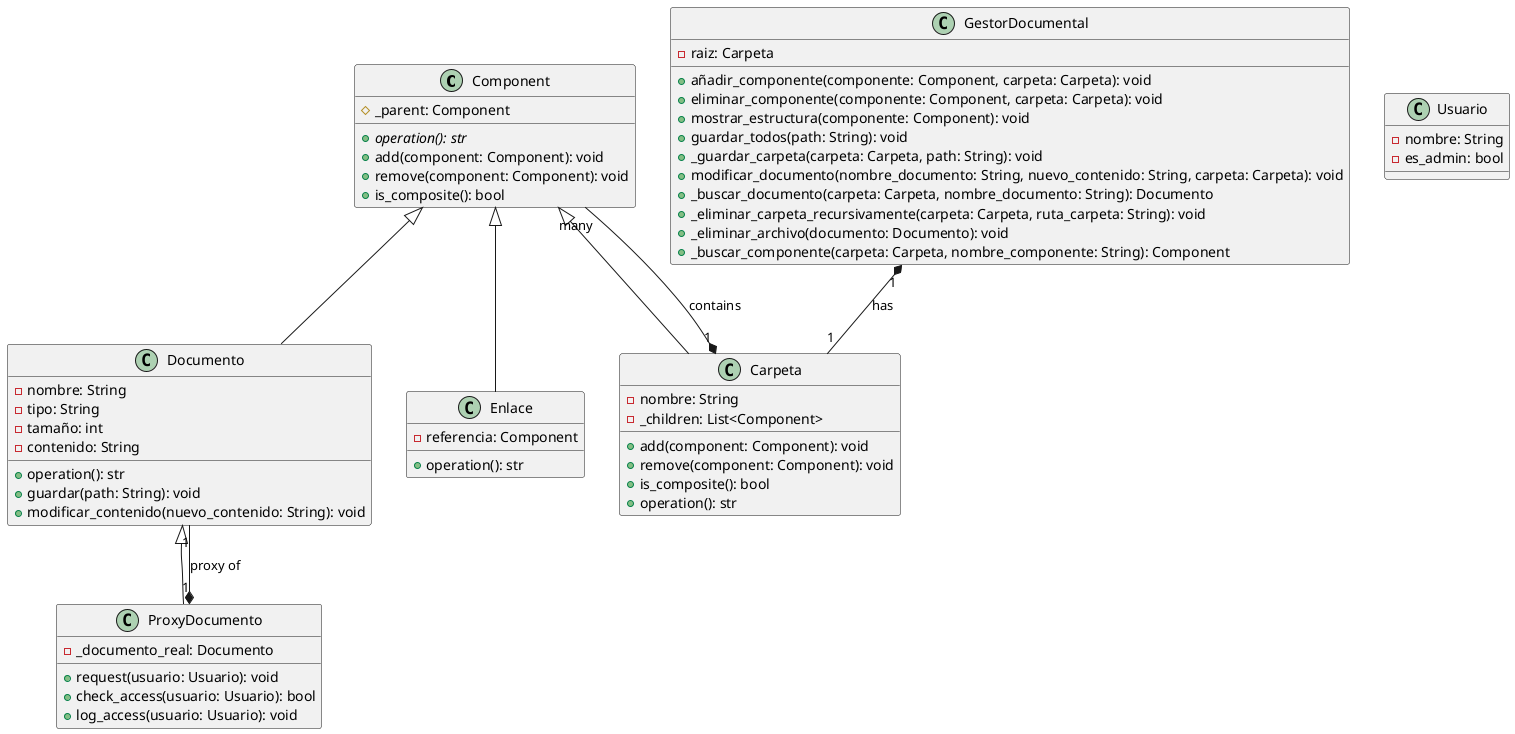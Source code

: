 '@startuml nombre'

class Component {
  #_parent: Component
  {abstract} +operation(): str
  +add(component: Component): void
  +remove(component: Component): void
  +is_composite(): bool
}

class Documento {
  -nombre: String
  -tipo: String
  -tamaño: int
  -contenido: String
  +operation(): str
  +guardar(path: String): void
  +modificar_contenido(nuevo_contenido: String): void
}

class Enlace {
  -referencia: Component
  +operation(): str
}

class Carpeta {
  -nombre: String
  -_children: List<Component>
  +add(component: Component): void
  +remove(component: Component): void
  +is_composite(): bool
  +operation(): str
}

class Usuario {
  -nombre: String
  -es_admin: bool
}

class ProxyDocumento {
  -_documento_real: Documento
  +request(usuario: Usuario): void
  +check_access(usuario: Usuario): bool
  +log_access(usuario: Usuario): void
}

class GestorDocumental {
  -raiz: Carpeta
  +añadir_componente(componente: Component, carpeta: Carpeta): void
  +eliminar_componente(componente: Component, carpeta: Carpeta): void
  +mostrar_estructura(componente: Component): void
  +guardar_todos(path: String): void
  +_guardar_carpeta(carpeta: Carpeta, path: String): void
  +modificar_documento(nombre_documento: String, nuevo_contenido: String, carpeta: Carpeta): void
  +_buscar_documento(carpeta: Carpeta, nombre_documento: String): Documento
  +_eliminar_carpeta_recursivamente(carpeta: Carpeta, ruta_carpeta: String): void
  +_eliminar_archivo(documento: Documento): void
  +_buscar_componente(carpeta: Carpeta, nombre_componente: String): Component
}

Component <|-- Documento
Component <|-- Enlace
Component <|-- Carpeta
Documento <|-- ProxyDocumento

Carpeta "1" *-- "many" Component : contains
ProxyDocumento "1" *-- "1" Documento : proxy of
GestorDocumental "1" *-- "1" Carpeta : has

@enduml
